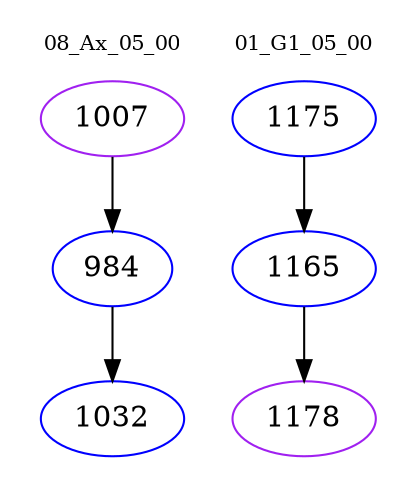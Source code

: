 digraph{
subgraph cluster_0 {
color = white
label = "08_Ax_05_00";
fontsize=10;
T0_1007 [label="1007", color="purple"]
T0_1007 -> T0_984 [color="black"]
T0_984 [label="984", color="blue"]
T0_984 -> T0_1032 [color="black"]
T0_1032 [label="1032", color="blue"]
}
subgraph cluster_1 {
color = white
label = "01_G1_05_00";
fontsize=10;
T1_1175 [label="1175", color="blue"]
T1_1175 -> T1_1165 [color="black"]
T1_1165 [label="1165", color="blue"]
T1_1165 -> T1_1178 [color="black"]
T1_1178 [label="1178", color="purple"]
}
}
